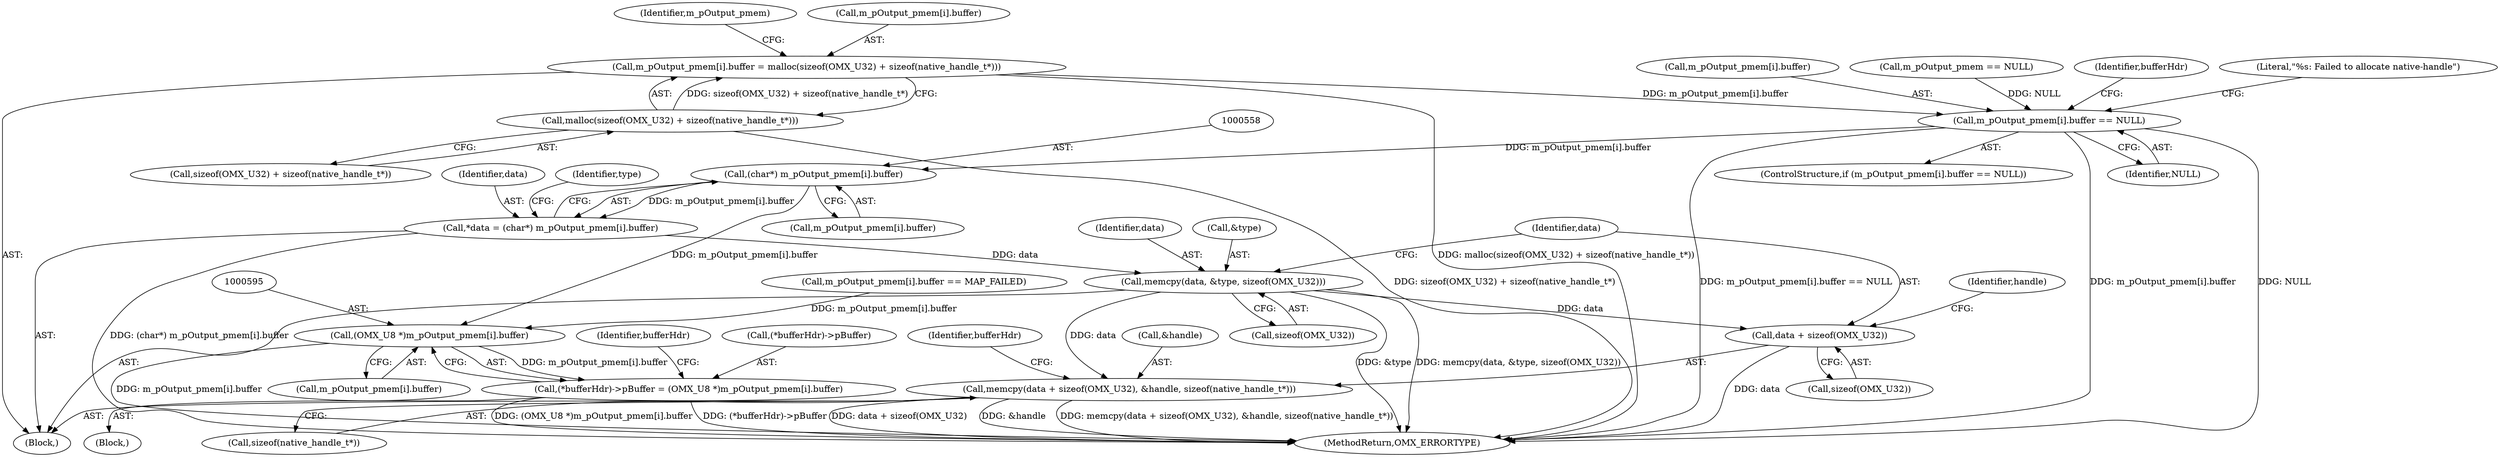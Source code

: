 digraph "0_Android_7558d03e6498e970b761aa44fff6b2c659202d95_0@API" {
"1000501" [label="(Call,m_pOutput_pmem[i].buffer = malloc(sizeof(OMX_U32) + sizeof(native_handle_t*)))"];
"1000507" [label="(Call,malloc(sizeof(OMX_U32) + sizeof(native_handle_t*)))"];
"1000514" [label="(Call,m_pOutput_pmem[i].buffer == NULL)"];
"1000557" [label="(Call,(char*) m_pOutput_pmem[i].buffer)"];
"1000555" [label="(Call,*data = (char*) m_pOutput_pmem[i].buffer)"];
"1000568" [label="(Call,memcpy(data, &type, sizeof(OMX_U32)))"];
"1000574" [label="(Call,memcpy(data + sizeof(OMX_U32), &handle, sizeof(native_handle_t*)))"];
"1000575" [label="(Call,data + sizeof(OMX_U32))"];
"1000594" [label="(Call,(OMX_U8 *)m_pOutput_pmem[i].buffer)"];
"1000589" [label="(Call,(*bufferHdr)->pBuffer = (OMX_U8 *)m_pOutput_pmem[i].buffer)"];
"1000507" [label="(Call,malloc(sizeof(OMX_U32) + sizeof(native_handle_t*)))"];
"1000589" [label="(Call,(*bufferHdr)->pBuffer = (OMX_U8 *)m_pOutput_pmem[i].buffer)"];
"1000520" [label="(Identifier,NULL)"];
"1000501" [label="(Call,m_pOutput_pmem[i].buffer = malloc(sizeof(OMX_U32) + sizeof(native_handle_t*)))"];
"1000559" [label="(Call,m_pOutput_pmem[i].buffer)"];
"1000604" [label="(Identifier,bufferHdr)"];
"1000590" [label="(Call,(*bufferHdr)->pBuffer)"];
"1000201" [label="(Call,m_pOutput_pmem == NULL)"];
"1000500" [label="(Block,)"];
"1000580" [label="(Identifier,handle)"];
"1000517" [label="(Identifier,m_pOutput_pmem)"];
"1000555" [label="(Call,*data = (char*) m_pOutput_pmem[i].buffer)"];
"1000577" [label="(Call,sizeof(OMX_U32))"];
"1000574" [label="(Call,memcpy(data + sizeof(OMX_U32), &handle, sizeof(native_handle_t*)))"];
"1000514" [label="(Call,m_pOutput_pmem[i].buffer == NULL)"];
"1000556" [label="(Identifier,data)"];
"1000361" [label="(Block,)"];
"1000502" [label="(Call,m_pOutput_pmem[i].buffer)"];
"1000585" [label="(Identifier,bufferHdr)"];
"1000569" [label="(Identifier,data)"];
"1000530" [label="(Identifier,bufferHdr)"];
"1000576" [label="(Identifier,data)"];
"1000523" [label="(Literal,\"%s: Failed to allocate native-handle\")"];
"1000572" [label="(Call,sizeof(OMX_U32))"];
"1000469" [label="(Call,m_pOutput_pmem[i].buffer == MAP_FAILED)"];
"1000568" [label="(Call,memcpy(data, &type, sizeof(OMX_U32)))"];
"1000575" [label="(Call,data + sizeof(OMX_U32))"];
"1000581" [label="(Call,sizeof(native_handle_t*))"];
"1000557" [label="(Call,(char*) m_pOutput_pmem[i].buffer)"];
"1000508" [label="(Call,sizeof(OMX_U32) + sizeof(native_handle_t*))"];
"1000566" [label="(Identifier,type)"];
"1000638" [label="(MethodReturn,OMX_ERRORTYPE)"];
"1000596" [label="(Call,m_pOutput_pmem[i].buffer)"];
"1000513" [label="(ControlStructure,if (m_pOutput_pmem[i].buffer == NULL))"];
"1000594" [label="(Call,(OMX_U8 *)m_pOutput_pmem[i].buffer)"];
"1000515" [label="(Call,m_pOutput_pmem[i].buffer)"];
"1000579" [label="(Call,&handle)"];
"1000570" [label="(Call,&type)"];
"1000501" -> "1000500"  [label="AST: "];
"1000501" -> "1000507"  [label="CFG: "];
"1000502" -> "1000501"  [label="AST: "];
"1000507" -> "1000501"  [label="AST: "];
"1000517" -> "1000501"  [label="CFG: "];
"1000501" -> "1000638"  [label="DDG: malloc(sizeof(OMX_U32) + sizeof(native_handle_t*))"];
"1000507" -> "1000501"  [label="DDG: sizeof(OMX_U32) + sizeof(native_handle_t*)"];
"1000501" -> "1000514"  [label="DDG: m_pOutput_pmem[i].buffer"];
"1000507" -> "1000508"  [label="CFG: "];
"1000508" -> "1000507"  [label="AST: "];
"1000507" -> "1000638"  [label="DDG: sizeof(OMX_U32) + sizeof(native_handle_t*)"];
"1000514" -> "1000513"  [label="AST: "];
"1000514" -> "1000520"  [label="CFG: "];
"1000515" -> "1000514"  [label="AST: "];
"1000520" -> "1000514"  [label="AST: "];
"1000523" -> "1000514"  [label="CFG: "];
"1000530" -> "1000514"  [label="CFG: "];
"1000514" -> "1000638"  [label="DDG: NULL"];
"1000514" -> "1000638"  [label="DDG: m_pOutput_pmem[i].buffer == NULL"];
"1000514" -> "1000638"  [label="DDG: m_pOutput_pmem[i].buffer"];
"1000201" -> "1000514"  [label="DDG: NULL"];
"1000514" -> "1000557"  [label="DDG: m_pOutput_pmem[i].buffer"];
"1000557" -> "1000555"  [label="AST: "];
"1000557" -> "1000559"  [label="CFG: "];
"1000558" -> "1000557"  [label="AST: "];
"1000559" -> "1000557"  [label="AST: "];
"1000555" -> "1000557"  [label="CFG: "];
"1000557" -> "1000555"  [label="DDG: m_pOutput_pmem[i].buffer"];
"1000557" -> "1000594"  [label="DDG: m_pOutput_pmem[i].buffer"];
"1000555" -> "1000500"  [label="AST: "];
"1000556" -> "1000555"  [label="AST: "];
"1000566" -> "1000555"  [label="CFG: "];
"1000555" -> "1000638"  [label="DDG: (char*) m_pOutput_pmem[i].buffer"];
"1000555" -> "1000568"  [label="DDG: data"];
"1000568" -> "1000500"  [label="AST: "];
"1000568" -> "1000572"  [label="CFG: "];
"1000569" -> "1000568"  [label="AST: "];
"1000570" -> "1000568"  [label="AST: "];
"1000572" -> "1000568"  [label="AST: "];
"1000576" -> "1000568"  [label="CFG: "];
"1000568" -> "1000638"  [label="DDG: memcpy(data, &type, sizeof(OMX_U32))"];
"1000568" -> "1000638"  [label="DDG: &type"];
"1000568" -> "1000574"  [label="DDG: data"];
"1000568" -> "1000575"  [label="DDG: data"];
"1000574" -> "1000500"  [label="AST: "];
"1000574" -> "1000581"  [label="CFG: "];
"1000575" -> "1000574"  [label="AST: "];
"1000579" -> "1000574"  [label="AST: "];
"1000581" -> "1000574"  [label="AST: "];
"1000585" -> "1000574"  [label="CFG: "];
"1000574" -> "1000638"  [label="DDG: data + sizeof(OMX_U32)"];
"1000574" -> "1000638"  [label="DDG: &handle"];
"1000574" -> "1000638"  [label="DDG: memcpy(data + sizeof(OMX_U32), &handle, sizeof(native_handle_t*))"];
"1000575" -> "1000577"  [label="CFG: "];
"1000576" -> "1000575"  [label="AST: "];
"1000577" -> "1000575"  [label="AST: "];
"1000580" -> "1000575"  [label="CFG: "];
"1000575" -> "1000638"  [label="DDG: data"];
"1000594" -> "1000589"  [label="AST: "];
"1000594" -> "1000596"  [label="CFG: "];
"1000595" -> "1000594"  [label="AST: "];
"1000596" -> "1000594"  [label="AST: "];
"1000589" -> "1000594"  [label="CFG: "];
"1000594" -> "1000638"  [label="DDG: m_pOutput_pmem[i].buffer"];
"1000594" -> "1000589"  [label="DDG: m_pOutput_pmem[i].buffer"];
"1000469" -> "1000594"  [label="DDG: m_pOutput_pmem[i].buffer"];
"1000589" -> "1000361"  [label="AST: "];
"1000590" -> "1000589"  [label="AST: "];
"1000604" -> "1000589"  [label="CFG: "];
"1000589" -> "1000638"  [label="DDG: (*bufferHdr)->pBuffer"];
"1000589" -> "1000638"  [label="DDG: (OMX_U8 *)m_pOutput_pmem[i].buffer"];
}
